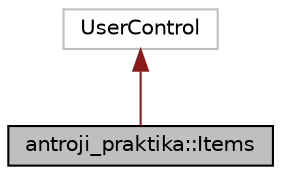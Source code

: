 digraph "antroji_praktika::Items"
{
 // LATEX_PDF_SIZE
  edge [fontname="Helvetica",fontsize="10",labelfontname="Helvetica",labelfontsize="10"];
  node [fontname="Helvetica",fontsize="10",shape=record];
  Node1 [label="antroji_praktika::Items",height=0.2,width=0.4,color="black", fillcolor="grey75", style="filled", fontcolor="black",tooltip="Interaction logic for Items.xaml"];
  Node2 -> Node1 [dir="back",color="firebrick4",fontsize="10",style="solid",fontname="Helvetica"];
  Node2 [label="UserControl",height=0.2,width=0.4,color="grey75", fillcolor="white", style="filled",tooltip=" "];
}
